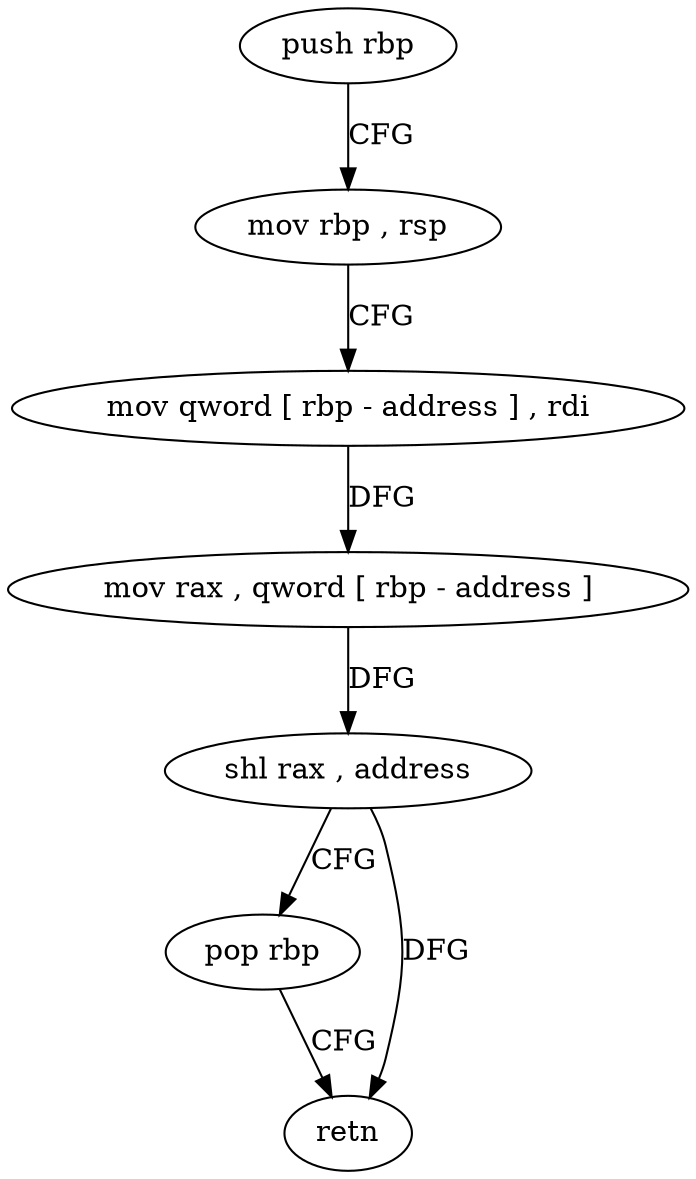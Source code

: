 digraph "func" {
"4236656" [label = "push rbp" ]
"4236657" [label = "mov rbp , rsp" ]
"4236660" [label = "mov qword [ rbp - address ] , rdi" ]
"4236664" [label = "mov rax , qword [ rbp - address ]" ]
"4236668" [label = "shl rax , address" ]
"4236672" [label = "pop rbp" ]
"4236673" [label = "retn" ]
"4236656" -> "4236657" [ label = "CFG" ]
"4236657" -> "4236660" [ label = "CFG" ]
"4236660" -> "4236664" [ label = "DFG" ]
"4236664" -> "4236668" [ label = "DFG" ]
"4236668" -> "4236672" [ label = "CFG" ]
"4236668" -> "4236673" [ label = "DFG" ]
"4236672" -> "4236673" [ label = "CFG" ]
}
